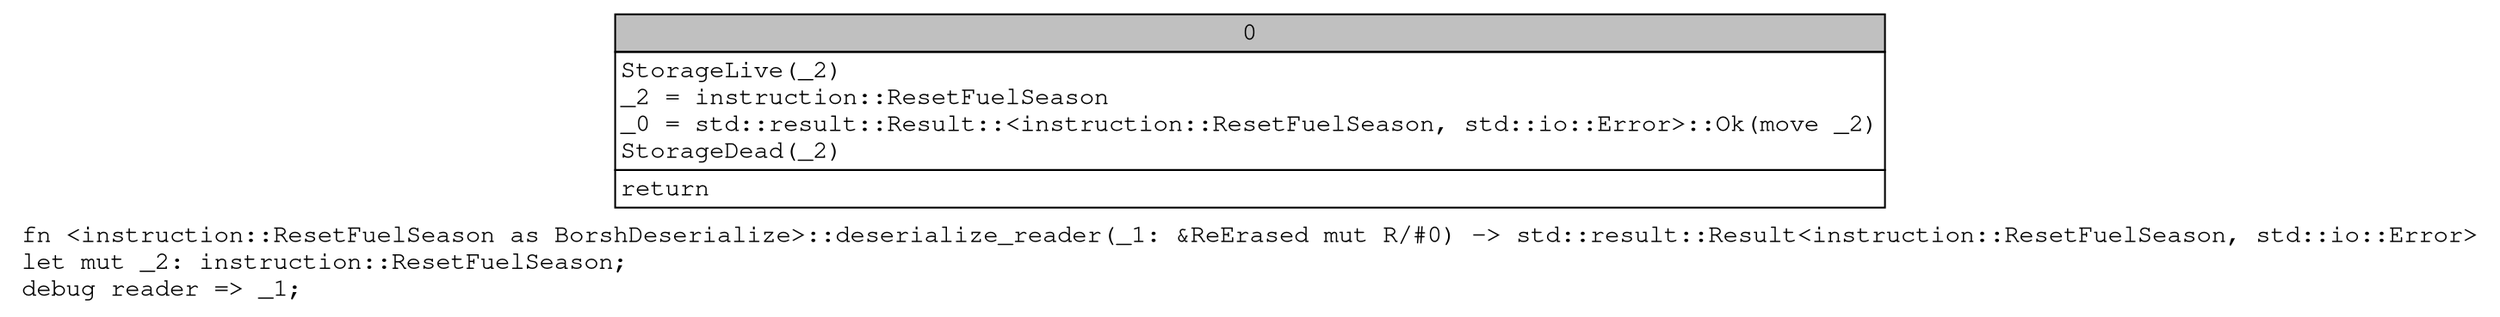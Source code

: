 digraph Mir_0_23313 {
    graph [fontname="Courier, monospace"];
    node [fontname="Courier, monospace"];
    edge [fontname="Courier, monospace"];
    label=<fn &lt;instruction::ResetFuelSeason as BorshDeserialize&gt;::deserialize_reader(_1: &amp;ReErased mut R/#0) -&gt; std::result::Result&lt;instruction::ResetFuelSeason, std::io::Error&gt;<br align="left"/>let mut _2: instruction::ResetFuelSeason;<br align="left"/>debug reader =&gt; _1;<br align="left"/>>;
    bb0__0_23313 [shape="none", label=<<table border="0" cellborder="1" cellspacing="0"><tr><td bgcolor="gray" align="center" colspan="1">0</td></tr><tr><td align="left" balign="left">StorageLive(_2)<br/>_2 = instruction::ResetFuelSeason<br/>_0 = std::result::Result::&lt;instruction::ResetFuelSeason, std::io::Error&gt;::Ok(move _2)<br/>StorageDead(_2)<br/></td></tr><tr><td align="left">return</td></tr></table>>];
}
